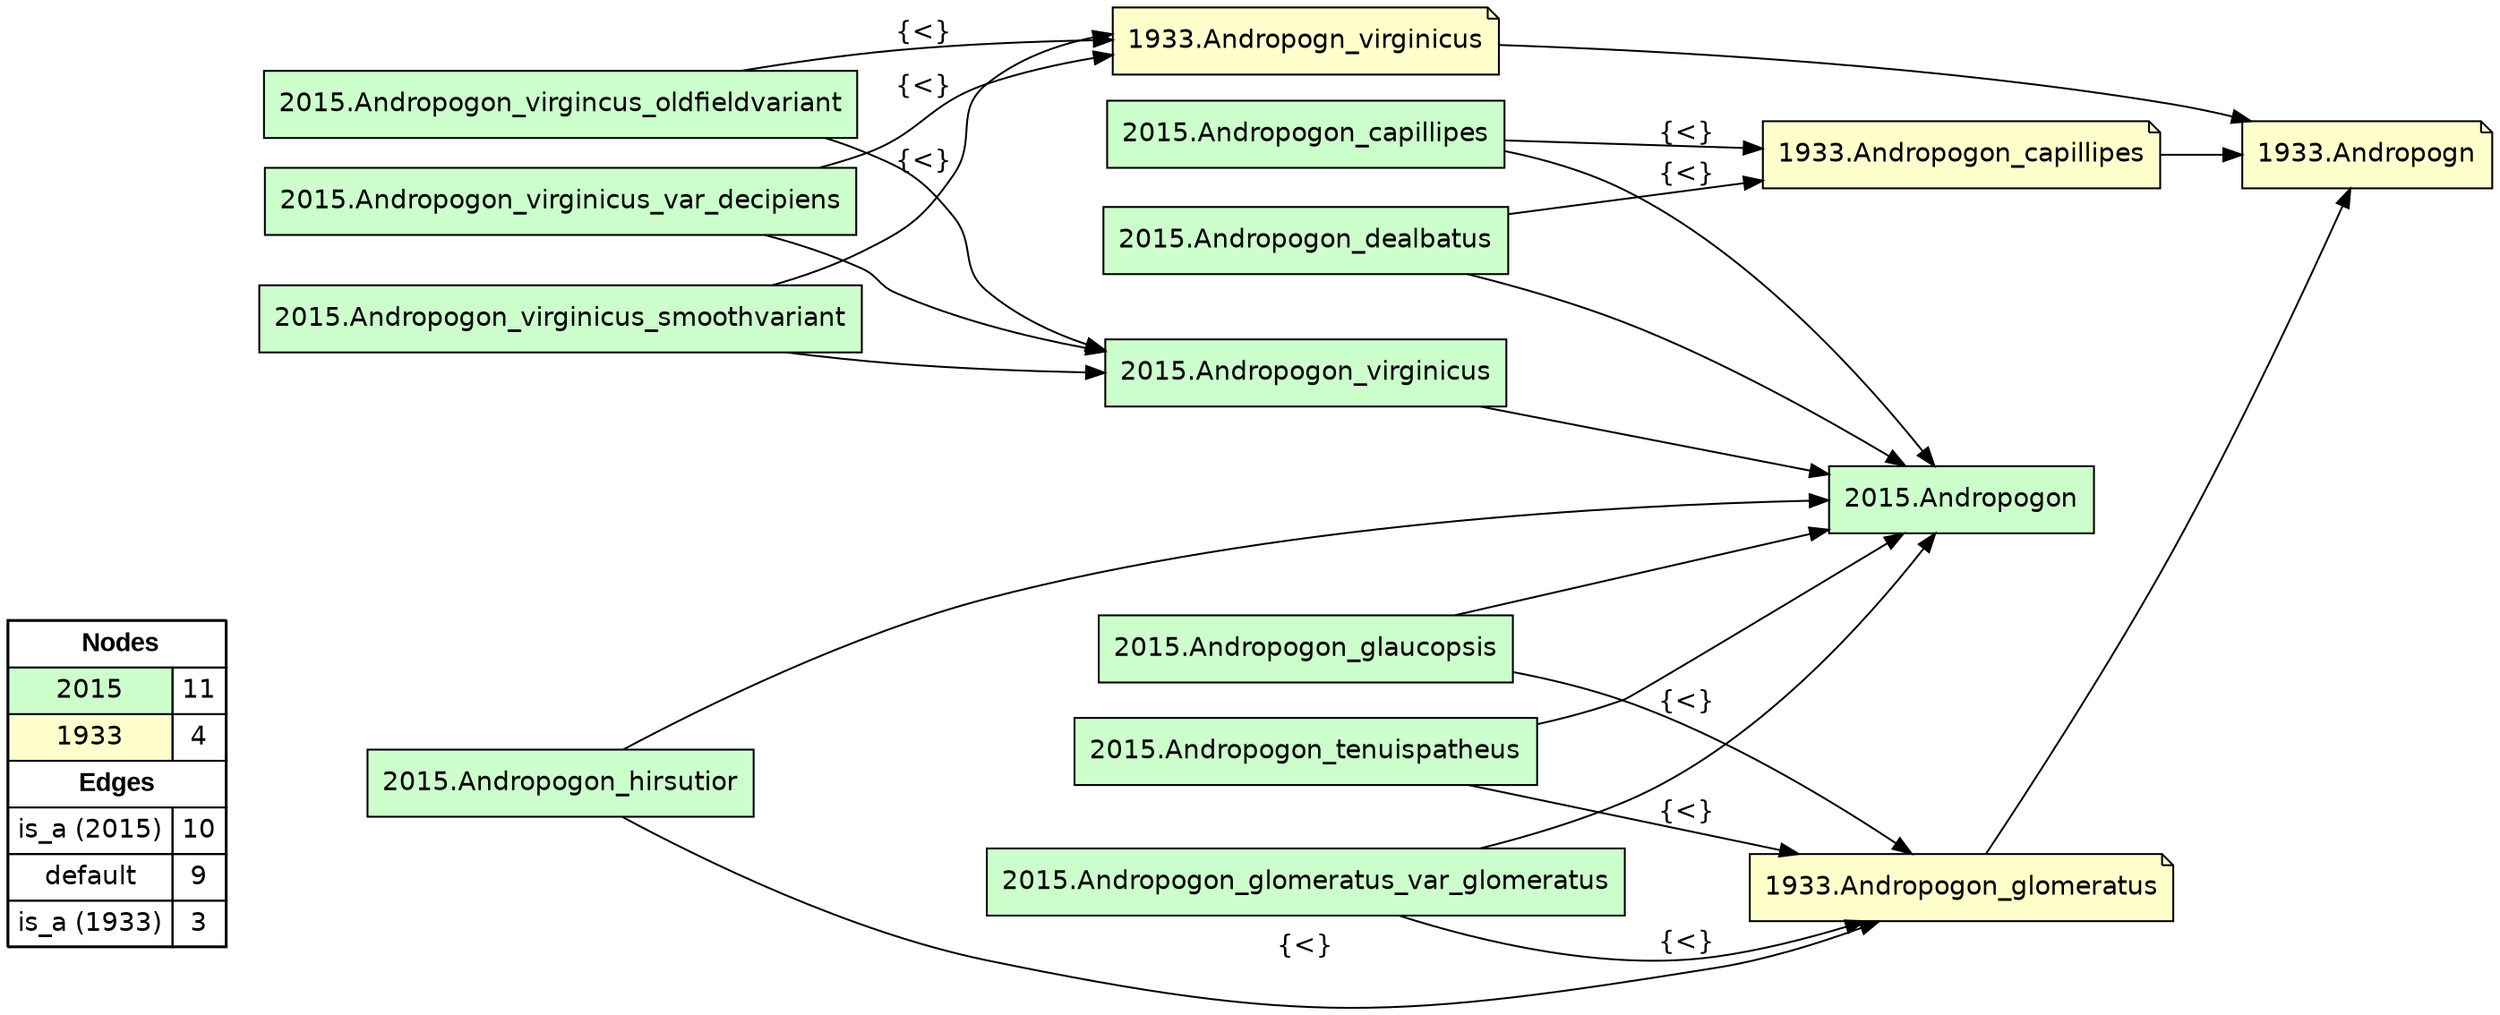 digraph{
rankdir=LR
node[shape=circle style=filled fillcolor="#FFFFFF"] 
node[shape=box style=filled fillcolor="#CCFFCC" fontname="helvetica"] 
"2015.Andropogon_hirsutior"
"2015.Andropogon_glaucopsis"
"2015.Andropogon_dealbatus"
"2015.Andropogon_capillipes"
"2015.Andropogon_virginicus_var_decipiens"
"2015.Andropogon"
"2015.Andropogon_tenuispatheus"
"2015.Andropogon_virginicus_smoothvariant"
"2015.Andropogon_virginicus"
"2015.Andropogon_glomeratus_var_glomeratus"
"2015.Andropogon_virgincus_oldfieldvariant"
node[shape=circle style=filled fillcolor="#FFFFFF"] 
node[shape=note style=filled fillcolor="#FFFFCC" fontname="helvetica"] 
"1933.Andropogn"
"1933.Andropogon_capillipes"
"1933.Andropogon_glomeratus"
"1933.Andropogn_virginicus"
edge[style=solid color="#000000" constraint=true penwidth=1 dir=forward]
edge[style=solid color="#000000" constraint=true penwidth=1 dir=forward]
"2015.Andropogon_dealbatus" -> "2015.Andropogon"
"2015.Andropogon_virginicus_var_decipiens" -> "2015.Andropogon_virginicus"
"2015.Andropogon_hirsutior" -> "2015.Andropogon"
"2015.Andropogon_virgincus_oldfieldvariant" -> "2015.Andropogon_virginicus"
"2015.Andropogon_virginicus" -> "2015.Andropogon"
"2015.Andropogon_capillipes" -> "2015.Andropogon"
"2015.Andropogon_tenuispatheus" -> "2015.Andropogon"
"2015.Andropogon_virginicus_smoothvariant" -> "2015.Andropogon_virginicus"
"2015.Andropogon_glomeratus_var_glomeratus" -> "2015.Andropogon"
"2015.Andropogon_glaucopsis" -> "2015.Andropogon"
edge[style=solid color="#000000" constraint=true penwidth=1 dir=forward]
edge[style=solid color="#000000" constraint=true penwidth=1 dir=forward]
"2015.Andropogon_capillipes" -> "1933.Andropogon_capillipes" [label="{<}"]
"2015.Andropogon_tenuispatheus" -> "1933.Andropogon_glomeratus" [label="{<}"]
"2015.Andropogon_hirsutior" -> "1933.Andropogon_glomeratus" [label="{<}"]
"2015.Andropogon_glaucopsis" -> "1933.Andropogon_glomeratus" [label="{<}"]
"2015.Andropogon_dealbatus" -> "1933.Andropogon_capillipes" [label="{<}"]
"2015.Andropogon_virginicus_var_decipiens" -> "1933.Andropogn_virginicus" [label="{<}"]
"2015.Andropogon_virgincus_oldfieldvariant" -> "1933.Andropogn_virginicus" [label="{<}"]
"2015.Andropogon_glomeratus_var_glomeratus" -> "1933.Andropogon_glomeratus" [label="{<}"]
"2015.Andropogon_virginicus_smoothvariant" -> "1933.Andropogn_virginicus" [label="{<}"]
edge[style=solid color="#000000" constraint=true penwidth=1 dir=forward]
edge[style=solid color="#000000" constraint=true penwidth=1 dir=forward]
"1933.Andropogon_glomeratus" -> "1933.Andropogn"
"1933.Andropogn_virginicus" -> "1933.Andropogn"
"1933.Andropogon_capillipes" -> "1933.Andropogn"
edge[style=solid color="#000000" constraint=true penwidth=1 dir=forward]
edge[style=dashed color="#AA00FF" constraint=true penwidth=2 dir=both]
node[shape=box] 
{rank=source Legend [fillcolor= white margin=0 label=< 
 <TABLE BORDER="0" CELLBORDER="1" CELLSPACING="0" CELLPADDING="4"> 
<TR> <TD COLSPAN="2"><font face="Arial Black"> Nodes</font></TD> </TR> 
<TR> 
 <TD bgcolor="#CCFFCC" fontname="helvetica">2015</TD> 
 <TD>11</TD> 
 </TR> 
<TR> 
 <TD bgcolor="#FFFFCC" fontname="helvetica">1933</TD> 
 <TD>4</TD> 
 </TR> 
<TR> <TD COLSPAN="2"><font face = "Arial Black"> Edges </font></TD> </TR> 
<TR> 
 <TD><font color ="#000000">is_a (2015)</font></TD><TD>10</TD>
</TR>
<TR> 
 <TD><font color ="#000000">default</font></TD><TD>9</TD>
</TR>
<TR> 
 <TD><font color ="#000000">is_a (1933)</font></TD><TD>3</TD>
</TR>
</TABLE> 
 >] } 
}